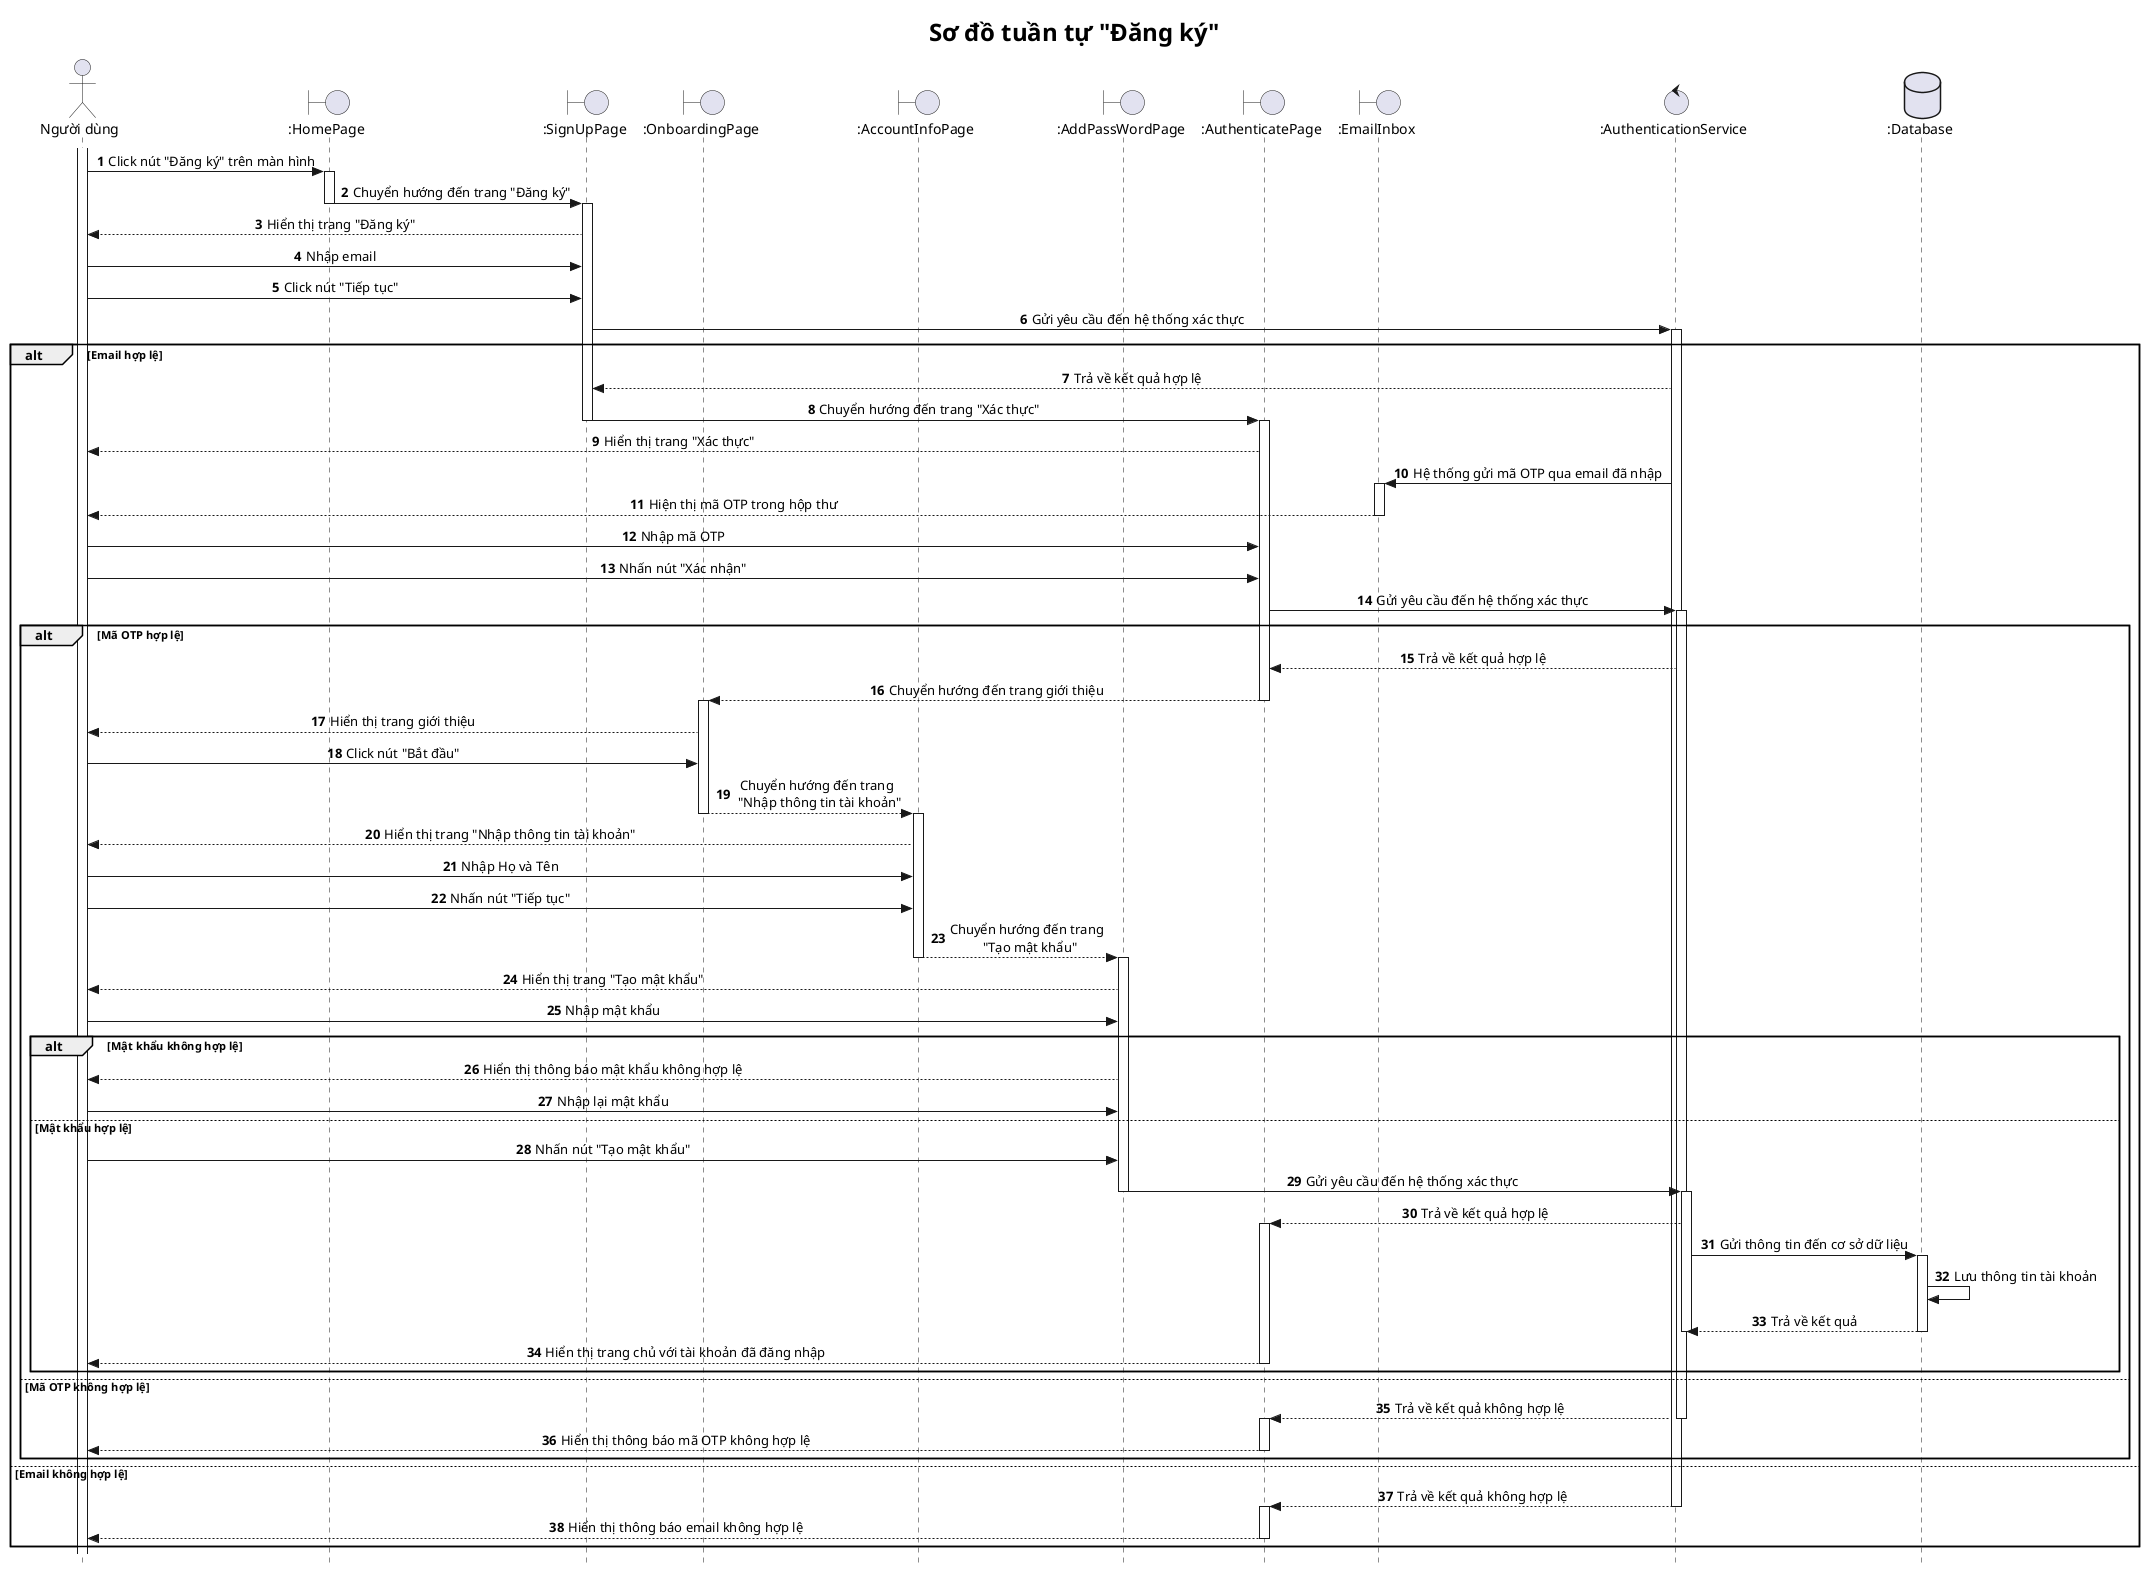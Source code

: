 @startuml

title <size: 24> Sơ đồ tuần tự "Đăng ký" </size>

skinparam style strictuml
skinparam SequenceMessageAlignment center

autonumber

actor "Người dùng" as U
boundary ":HomePage" as HP  
boundary ":SignUpPage" as SP  
boundary ":OnboardingPage" as OP
boundary ":AccountInfoPage" as AIP
boundary ":AddPassWordPage" as APP
boundary ":AuthenticatePage" as AP  
boundary ":EmailInbox" as E  
control ":AuthenticationService" as AS
database ":Database" as DB

activate U
U -> HP : Click nút "Đăng ký" trên màn hình
activate HP
HP -> SP: Chuyển hướng đến trang "Đăng ký"
deactivate HP
activate SP
SP --> U : Hiển thị trang "Đăng ký"

U -> SP : Nhập email
U -> SP : Click nút "Tiếp tục"
SP -> AS : Gửi yêu cầu đến hệ thống xác thực
activate AS

' Trường hợp Email hợp lệ
alt Email hợp lệ 
    AS --> SP: Trả về kết quả hợp lệ
    SP -> AP : Chuyển hướng đến trang "Xác thực"
    deactivate SP
    activate AP
    AP --> U : Hiển thị trang "Xác thực"

    AS -> E: Hệ thống gửi mã OTP qua email đã nhập
    activate E 
    E --> U: Hiện thị mã OTP trong hộp thư
    deactivate E
    U -> AP : Nhập mã OTP
    U -> AP : Nhấn nút "Xác nhận"
    AP -> AS : Gửi yêu cầu đến hệ thống xác thực
    activate AS

    ' Trường hợp Mã OTP hợp lệ
    alt Mã OTP hợp lệ
        AS --> AP: Trả về kết quả hợp lệ
        AP --> OP: Chuyển hướng đến trang giới thiệu
        deactivate AP
        activate OP
        OP --> U : Hiển thị trang giới thiệu
        U -> OP : Click nút "Bắt đầu"
        OP --> AIP : Chuyển hướng đến trang \n "Nhập thông tin tài khoản"
        deactivate OP
        activate AIP
        AIP --> U : Hiển thị trang "Nhập thông tin tài khoản"
        U -> AIP : Nhập Họ và Tên
        U -> AIP : Nhấn nút "Tiếp tục"
        AIP --> APP : Chuyển hướng đến trang \n "Tạo mật khẩu"
        deactivate AIP
        activate APP
        APP --> U : Hiển thị trang "Tạo mật khẩu"
        U -> APP : Nhập mật khẩu

        'Check mật khẩu
        alt Mật khẩu không hợp lệ
            APP --> U : Hiển thị thông báo mật khẩu không hợp lệ
            U -> APP : Nhập lại mật khẩu
        else Mật khẩu hợp lệ
            U -> APP : Nhấn nút "Tạo mật khẩu"
            APP -> AS : Gửi yêu cầu đến hệ thống xác thực
            deactivate APP
            activate AS
            AS --> AP: Trả về kết quả hợp lệ
            activate AP
            AS -> DB: Gửi thông tin đến cơ sở dữ liệu
            activate DB
            DB -> DB: Lưu thông tin tài khoản
            DB --> AS: Trả về kết quả
            deactivate DB
            deactivate AS
            AP --> U : Hiển thị trang chủ với tài khoản đã đăng nhập
            deactivate AP
        end 
        
    ' Trường hợp Mã OTP không hợp lệ
    else Mã OTP không hợp lệ
        AS --> AP: Trả về kết quả không hợp lệ
        deactivate AS
        activate AP
        AP --> U : Hiển thị thông báo mã OTP không hợp lệ
        deactivate AP
    end

' Trường hợp Email không hợp lệ
else Email không hợp lệ
    AS --> AP: Trả về kết quả không hợp lệ
    deactivate AS
    activate AP        
    AP --> U : Hiển thị thông báo email không hợp lệ
    deactivate AP
end


@enduml